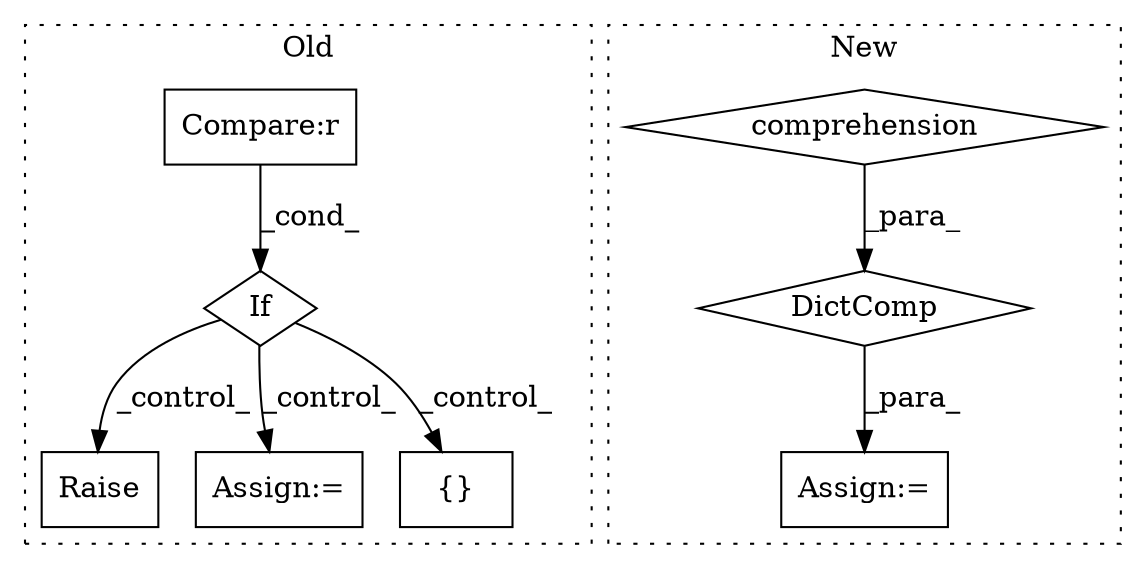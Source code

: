 digraph G {
subgraph cluster0 {
1 [label="Raise" a="91" s="6417" l="6" shape="box"];
4 [label="If" a="96" s="6322" l="3" shape="diamond"];
6 [label="Compare:r" a="40" s="6325" l="78" shape="box"];
7 [label="Assign:=" a="68" s="7156" l="3" shape="box"];
8 [label="{}" a="59" s="7102,7102" l="2,1" shape="box"];
label = "Old";
style="dotted";
}
subgraph cluster1 {
2 [label="DictComp" a="84" s="5542" l="85" shape="diamond"];
3 [label="comprehension" a="45" s="5596" l="3" shape="diamond"];
5 [label="Assign:=" a="68" s="6249" l="3" shape="box"];
label = "New";
style="dotted";
}
2 -> 5 [label="_para_"];
3 -> 2 [label="_para_"];
4 -> 8 [label="_control_"];
4 -> 1 [label="_control_"];
4 -> 7 [label="_control_"];
6 -> 4 [label="_cond_"];
}